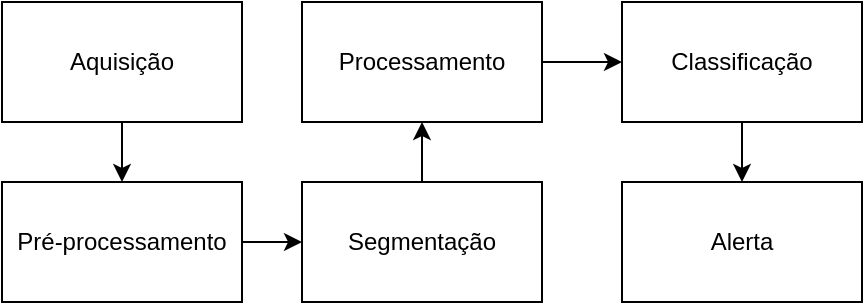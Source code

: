<mxfile version="19.0.0" type="github">
  <diagram id="4jAzz6SWRPMwBin30flN" name="Page-1">
    <mxGraphModel dx="1422" dy="508" grid="1" gridSize="10" guides="1" tooltips="1" connect="1" arrows="1" fold="1" page="1" pageScale="1" pageWidth="827" pageHeight="1169" math="0" shadow="0">
      <root>
        <mxCell id="0" />
        <mxCell id="1" parent="0" />
        <mxCell id="-CBJZ2xw4DGMEtQ3eq9m-1" style="edgeStyle=orthogonalEdgeStyle;rounded=0;orthogonalLoop=1;jettySize=auto;html=1;exitX=1;exitY=0.5;exitDx=0;exitDy=0;entryX=0;entryY=0.5;entryDx=0;entryDy=0;" edge="1" parent="1" source="2kTCUec4WJZ9HLu_hxoc-3" target="2kTCUec4WJZ9HLu_hxoc-6">
          <mxGeometry relative="1" as="geometry" />
        </mxCell>
        <mxCell id="2kTCUec4WJZ9HLu_hxoc-3" value="Pré-processamento" style="rounded=0;whiteSpace=wrap;html=1;" parent="1" vertex="1">
          <mxGeometry x="40" y="750" width="120" height="60" as="geometry" />
        </mxCell>
        <mxCell id="-CBJZ2xw4DGMEtQ3eq9m-3" style="edgeStyle=orthogonalEdgeStyle;rounded=0;orthogonalLoop=1;jettySize=auto;html=1;entryX=0;entryY=0.5;entryDx=0;entryDy=0;" edge="1" parent="1" source="2kTCUec4WJZ9HLu_hxoc-4" target="2kTCUec4WJZ9HLu_hxoc-10">
          <mxGeometry relative="1" as="geometry" />
        </mxCell>
        <mxCell id="2kTCUec4WJZ9HLu_hxoc-4" value="Processamento" style="rounded=0;whiteSpace=wrap;html=1;" parent="1" vertex="1">
          <mxGeometry x="190" y="660" width="120" height="60" as="geometry" />
        </mxCell>
        <mxCell id="-CBJZ2xw4DGMEtQ3eq9m-2" style="edgeStyle=orthogonalEdgeStyle;rounded=0;orthogonalLoop=1;jettySize=auto;html=1;exitX=0.5;exitY=0;exitDx=0;exitDy=0;entryX=0.5;entryY=1;entryDx=0;entryDy=0;" edge="1" parent="1" source="2kTCUec4WJZ9HLu_hxoc-6" target="2kTCUec4WJZ9HLu_hxoc-4">
          <mxGeometry relative="1" as="geometry" />
        </mxCell>
        <mxCell id="2kTCUec4WJZ9HLu_hxoc-6" value="Segmentação" style="rounded=0;whiteSpace=wrap;html=1;" parent="1" vertex="1">
          <mxGeometry x="190" y="750" width="120" height="60" as="geometry" />
        </mxCell>
        <mxCell id="2kTCUec4WJZ9HLu_hxoc-13" style="edgeStyle=orthogonalEdgeStyle;rounded=0;orthogonalLoop=1;jettySize=auto;html=1;exitX=0.5;exitY=1;exitDx=0;exitDy=0;entryX=0.5;entryY=0;entryDx=0;entryDy=0;" parent="1" source="2kTCUec4WJZ9HLu_hxoc-10" target="2kTCUec4WJZ9HLu_hxoc-12" edge="1">
          <mxGeometry relative="1" as="geometry" />
        </mxCell>
        <mxCell id="2kTCUec4WJZ9HLu_hxoc-10" value="Classificação" style="rounded=0;whiteSpace=wrap;html=1;" parent="1" vertex="1">
          <mxGeometry x="350" y="660" width="120" height="60" as="geometry" />
        </mxCell>
        <mxCell id="2kTCUec4WJZ9HLu_hxoc-12" value="Alerta" style="rounded=0;whiteSpace=wrap;html=1;" parent="1" vertex="1">
          <mxGeometry x="350" y="750" width="120" height="60" as="geometry" />
        </mxCell>
        <mxCell id="2kTCUec4WJZ9HLu_hxoc-15" value="" style="edgeStyle=orthogonalEdgeStyle;rounded=0;orthogonalLoop=1;jettySize=auto;html=1;" parent="1" source="2kTCUec4WJZ9HLu_hxoc-14" target="2kTCUec4WJZ9HLu_hxoc-3" edge="1">
          <mxGeometry relative="1" as="geometry" />
        </mxCell>
        <mxCell id="2kTCUec4WJZ9HLu_hxoc-14" value="Aquisição" style="rounded=0;whiteSpace=wrap;html=1;" parent="1" vertex="1">
          <mxGeometry x="40" y="660" width="120" height="60" as="geometry" />
        </mxCell>
      </root>
    </mxGraphModel>
  </diagram>
</mxfile>
